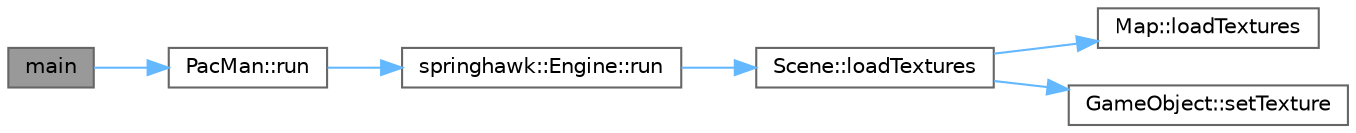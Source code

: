 digraph "main"
{
 // LATEX_PDF_SIZE
  bgcolor="transparent";
  edge [fontname=Helvetica,fontsize=10,labelfontname=Helvetica,labelfontsize=10];
  node [fontname=Helvetica,fontsize=10,shape=box,height=0.2,width=0.4];
  rankdir="LR";
  Node1 [id="Node000001",label="main",height=0.2,width=0.4,color="gray40", fillcolor="grey60", style="filled", fontcolor="black",tooltip=" "];
  Node1 -> Node2 [id="edge1_Node000001_Node000002",color="steelblue1",style="solid",tooltip=" "];
  Node2 [id="Node000002",label="PacMan::run",height=0.2,width=0.4,color="grey40", fillcolor="white", style="filled",URL="$class_pac_man.html#ab65cb4b44342267a3f3a3321253aa3c9",tooltip=" "];
  Node2 -> Node3 [id="edge2_Node000002_Node000003",color="steelblue1",style="solid",tooltip=" "];
  Node3 [id="Node000003",label="springhawk::Engine::run",height=0.2,width=0.4,color="grey40", fillcolor="white", style="filled",URL="$classspringhawk_1_1_engine.html#aadf4fc79f5d5de0ee3915af2e414484a",tooltip=" "];
  Node3 -> Node4 [id="edge3_Node000003_Node000004",color="steelblue1",style="solid",tooltip=" "];
  Node4 [id="Node000004",label="Scene::loadTextures",height=0.2,width=0.4,color="grey40", fillcolor="white", style="filled",URL="$class_scene.html#aa3ca33f869c987a576577f24a561252c",tooltip=" "];
  Node4 -> Node5 [id="edge4_Node000004_Node000005",color="steelblue1",style="solid",tooltip=" "];
  Node5 [id="Node000005",label="Map::loadTextures",height=0.2,width=0.4,color="grey40", fillcolor="white", style="filled",URL="$class_map.html#ac5a01137ea730ef6d82a14c4e4214b1d",tooltip=" "];
  Node4 -> Node6 [id="edge5_Node000004_Node000006",color="steelblue1",style="solid",tooltip=" "];
  Node6 [id="Node000006",label="GameObject::setTexture",height=0.2,width=0.4,color="grey40", fillcolor="white", style="filled",URL="$class_game_object.html#aba330524a508b880bce6822b0746d900",tooltip=" "];
}
